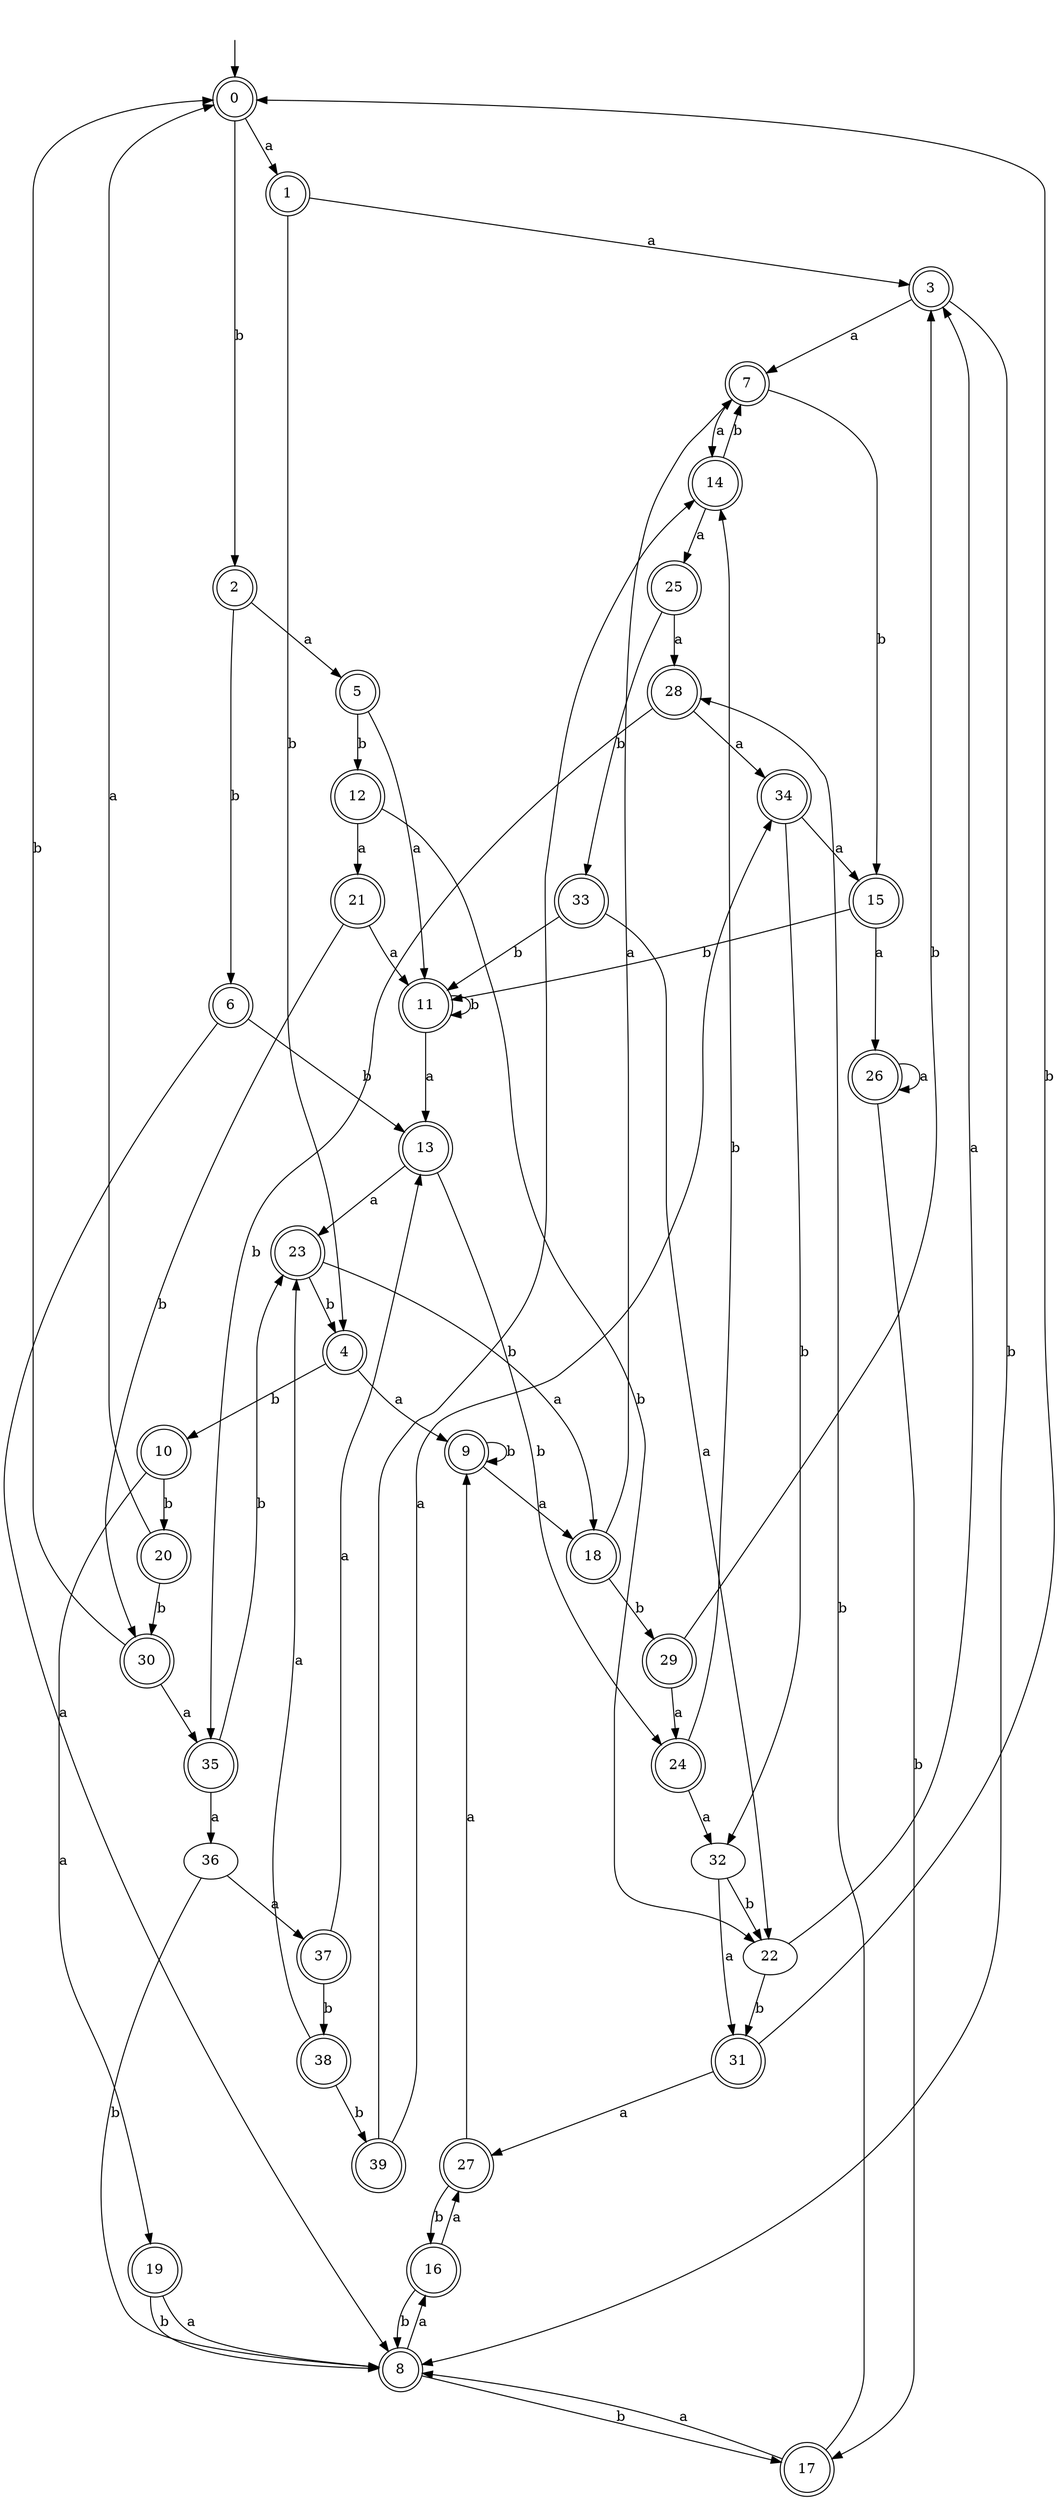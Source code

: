 digraph RandomDFA {
  __start0 [label="", shape=none];
  __start0 -> 0 [label=""];
  0 [shape=circle] [shape=doublecircle]
  0 -> 1 [label="a"]
  0 -> 2 [label="b"]
  1 [shape=doublecircle]
  1 -> 3 [label="a"]
  1 -> 4 [label="b"]
  2 [shape=doublecircle]
  2 -> 5 [label="a"]
  2 -> 6 [label="b"]
  3 [shape=doublecircle]
  3 -> 7 [label="a"]
  3 -> 8 [label="b"]
  4 [shape=doublecircle]
  4 -> 9 [label="a"]
  4 -> 10 [label="b"]
  5 [shape=doublecircle]
  5 -> 11 [label="a"]
  5 -> 12 [label="b"]
  6 [shape=doublecircle]
  6 -> 8 [label="a"]
  6 -> 13 [label="b"]
  7 [shape=doublecircle]
  7 -> 14 [label="a"]
  7 -> 15 [label="b"]
  8 [shape=doublecircle]
  8 -> 16 [label="a"]
  8 -> 17 [label="b"]
  9 [shape=doublecircle]
  9 -> 18 [label="a"]
  9 -> 9 [label="b"]
  10 [shape=doublecircle]
  10 -> 19 [label="a"]
  10 -> 20 [label="b"]
  11 [shape=doublecircle]
  11 -> 13 [label="a"]
  11 -> 11 [label="b"]
  12 [shape=doublecircle]
  12 -> 21 [label="a"]
  12 -> 22 [label="b"]
  13 [shape=doublecircle]
  13 -> 23 [label="a"]
  13 -> 24 [label="b"]
  14 [shape=doublecircle]
  14 -> 25 [label="a"]
  14 -> 7 [label="b"]
  15 [shape=doublecircle]
  15 -> 26 [label="a"]
  15 -> 11 [label="b"]
  16 [shape=doublecircle]
  16 -> 27 [label="a"]
  16 -> 8 [label="b"]
  17 [shape=doublecircle]
  17 -> 8 [label="a"]
  17 -> 28 [label="b"]
  18 [shape=doublecircle]
  18 -> 7 [label="a"]
  18 -> 29 [label="b"]
  19 [shape=doublecircle]
  19 -> 8 [label="a"]
  19 -> 8 [label="b"]
  20 [shape=doublecircle]
  20 -> 0 [label="a"]
  20 -> 30 [label="b"]
  21 [shape=doublecircle]
  21 -> 11 [label="a"]
  21 -> 30 [label="b"]
  22
  22 -> 3 [label="a"]
  22 -> 31 [label="b"]
  23 [shape=doublecircle]
  23 -> 18 [label="a"]
  23 -> 4 [label="b"]
  24 [shape=doublecircle]
  24 -> 32 [label="a"]
  24 -> 14 [label="b"]
  25 [shape=doublecircle]
  25 -> 28 [label="a"]
  25 -> 33 [label="b"]
  26 [shape=doublecircle]
  26 -> 26 [label="a"]
  26 -> 17 [label="b"]
  27 [shape=doublecircle]
  27 -> 9 [label="a"]
  27 -> 16 [label="b"]
  28 [shape=doublecircle]
  28 -> 34 [label="a"]
  28 -> 35 [label="b"]
  29 [shape=doublecircle]
  29 -> 24 [label="a"]
  29 -> 3 [label="b"]
  30 [shape=doublecircle]
  30 -> 35 [label="a"]
  30 -> 0 [label="b"]
  31 [shape=doublecircle]
  31 -> 27 [label="a"]
  31 -> 0 [label="b"]
  32
  32 -> 31 [label="a"]
  32 -> 22 [label="b"]
  33 [shape=doublecircle]
  33 -> 22 [label="a"]
  33 -> 11 [label="b"]
  34 [shape=doublecircle]
  34 -> 15 [label="a"]
  34 -> 32 [label="b"]
  35 [shape=doublecircle]
  35 -> 36 [label="a"]
  35 -> 23 [label="b"]
  36
  36 -> 37 [label="a"]
  36 -> 8 [label="b"]
  37 [shape=doublecircle]
  37 -> 13 [label="a"]
  37 -> 38 [label="b"]
  38 [shape=doublecircle]
  38 -> 23 [label="a"]
  38 -> 39 [label="b"]
  39 [shape=doublecircle]
  39 -> 34 [label="a"]
  39 -> 14 [label="b"]
}
